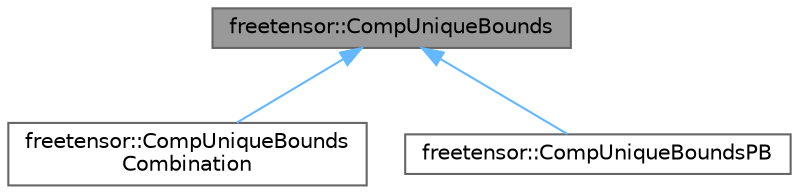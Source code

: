 digraph "freetensor::CompUniqueBounds"
{
 // LATEX_PDF_SIZE
  bgcolor="transparent";
  edge [fontname=Helvetica,fontsize=10,labelfontname=Helvetica,labelfontsize=10];
  node [fontname=Helvetica,fontsize=10,shape=box,height=0.2,width=0.4];
  Node1 [label="freetensor::CompUniqueBounds",height=0.2,width=0.4,color="gray40", fillcolor="grey60", style="filled", fontcolor="black",tooltip=" "];
  Node1 -> Node2 [dir="back",color="steelblue1",style="solid"];
  Node2 [label="freetensor::CompUniqueBounds\lCombination",height=0.2,width=0.4,color="gray40", fillcolor="white", style="filled",URL="$classfreetensor_1_1CompUniqueBoundsCombination.html",tooltip=" "];
  Node1 -> Node3 [dir="back",color="steelblue1",style="solid"];
  Node3 [label="freetensor::CompUniqueBoundsPB",height=0.2,width=0.4,color="gray40", fillcolor="white", style="filled",URL="$classfreetensor_1_1CompUniqueBoundsPB.html",tooltip=" "];
}
